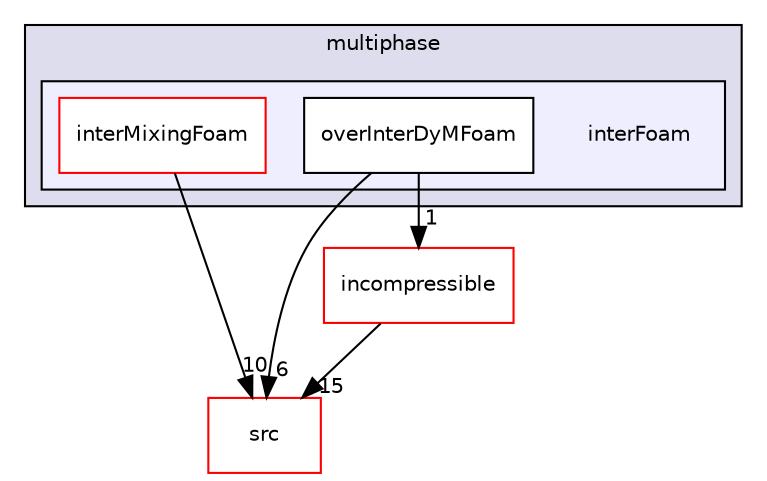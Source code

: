 digraph "applications/solvers/multiphase/interFoam" {
  bgcolor=transparent;
  compound=true
  node [ fontsize="10", fontname="Helvetica"];
  edge [ labelfontsize="10", labelfontname="Helvetica"];
  subgraph clusterdir_d62a5a20700de1cb9696e405d497a576 {
    graph [ bgcolor="#ddddee", pencolor="black", label="multiphase" fontname="Helvetica", fontsize="10", URL="dir_d62a5a20700de1cb9696e405d497a576.html"]
  subgraph clusterdir_6cbc35a456677982ef0a79ee58fc4be3 {
    graph [ bgcolor="#eeeeff", pencolor="black", label="" URL="dir_6cbc35a456677982ef0a79ee58fc4be3.html"];
    dir_6cbc35a456677982ef0a79ee58fc4be3 [shape=plaintext label="interFoam"];
    dir_011fa2c206d871c34274e95e94b6d3f0 [shape=box label="interMixingFoam" color="red" fillcolor="white" style="filled" URL="dir_011fa2c206d871c34274e95e94b6d3f0.html"];
    dir_4a67e2eaf8bc7d98692c94b309ea8c1f [shape=box label="overInterDyMFoam" color="black" fillcolor="white" style="filled" URL="dir_4a67e2eaf8bc7d98692c94b309ea8c1f.html"];
  }
  }
  dir_68267d1309a1af8e8297ef4c3efbcdba [shape=box label="src" color="red" URL="dir_68267d1309a1af8e8297ef4c3efbcdba.html"];
  dir_2a80a7eee79ab677323c49fed47bf4a4 [shape=box label="incompressible" color="red" URL="dir_2a80a7eee79ab677323c49fed47bf4a4.html"];
  dir_2a80a7eee79ab677323c49fed47bf4a4->dir_68267d1309a1af8e8297ef4c3efbcdba [headlabel="15", labeldistance=1.5 headhref="dir_000016_000499.html"];
  dir_011fa2c206d871c34274e95e94b6d3f0->dir_68267d1309a1af8e8297ef4c3efbcdba [headlabel="10", labeldistance=1.5 headhref="dir_000174_000499.html"];
  dir_4a67e2eaf8bc7d98692c94b309ea8c1f->dir_68267d1309a1af8e8297ef4c3efbcdba [headlabel="6", labeldistance=1.5 headhref="dir_000075_000499.html"];
  dir_4a67e2eaf8bc7d98692c94b309ea8c1f->dir_2a80a7eee79ab677323c49fed47bf4a4 [headlabel="1", labeldistance=1.5 headhref="dir_000075_000016.html"];
}
